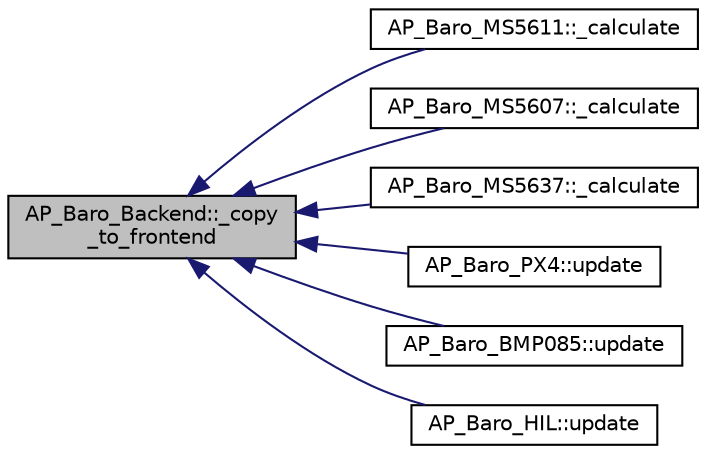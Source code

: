 digraph "AP_Baro_Backend::_copy_to_frontend"
{
 // INTERACTIVE_SVG=YES
  edge [fontname="Helvetica",fontsize="10",labelfontname="Helvetica",labelfontsize="10"];
  node [fontname="Helvetica",fontsize="10",shape=record];
  rankdir="LR";
  Node1 [label="AP_Baro_Backend::_copy\l_to_frontend",height=0.2,width=0.4,color="black", fillcolor="grey75", style="filled", fontcolor="black"];
  Node1 -> Node2 [dir="back",color="midnightblue",fontsize="10",style="solid",fontname="Helvetica"];
  Node2 [label="AP_Baro_MS5611::_calculate",height=0.2,width=0.4,color="black", fillcolor="white", style="filled",URL="$classAP__Baro__MS5611.html#af4231d950df2a9656c6cf8ff6dee7d60"];
  Node1 -> Node3 [dir="back",color="midnightblue",fontsize="10",style="solid",fontname="Helvetica"];
  Node3 [label="AP_Baro_MS5607::_calculate",height=0.2,width=0.4,color="black", fillcolor="white", style="filled",URL="$classAP__Baro__MS5607.html#afa0f14f882000d9bf4dc410f064faa80"];
  Node1 -> Node4 [dir="back",color="midnightblue",fontsize="10",style="solid",fontname="Helvetica"];
  Node4 [label="AP_Baro_MS5637::_calculate",height=0.2,width=0.4,color="black", fillcolor="white", style="filled",URL="$classAP__Baro__MS5637.html#a9596a29b8efb4007604ce72965c3f7ad"];
  Node1 -> Node5 [dir="back",color="midnightblue",fontsize="10",style="solid",fontname="Helvetica"];
  Node5 [label="AP_Baro_PX4::update",height=0.2,width=0.4,color="black", fillcolor="white", style="filled",URL="$classAP__Baro__PX4.html#ad1567a4cad0762451ae7d01a5471d000"];
  Node1 -> Node6 [dir="back",color="midnightblue",fontsize="10",style="solid",fontname="Helvetica"];
  Node6 [label="AP_Baro_BMP085::update",height=0.2,width=0.4,color="black", fillcolor="white", style="filled",URL="$classAP__Baro__BMP085.html#a2aa3463e9e908fef68b1f5ab699f1357"];
  Node1 -> Node7 [dir="back",color="midnightblue",fontsize="10",style="solid",fontname="Helvetica"];
  Node7 [label="AP_Baro_HIL::update",height=0.2,width=0.4,color="black", fillcolor="white", style="filled",URL="$classAP__Baro__HIL.html#ae8fa8144136d020a776337f27c7cf7fa"];
}
